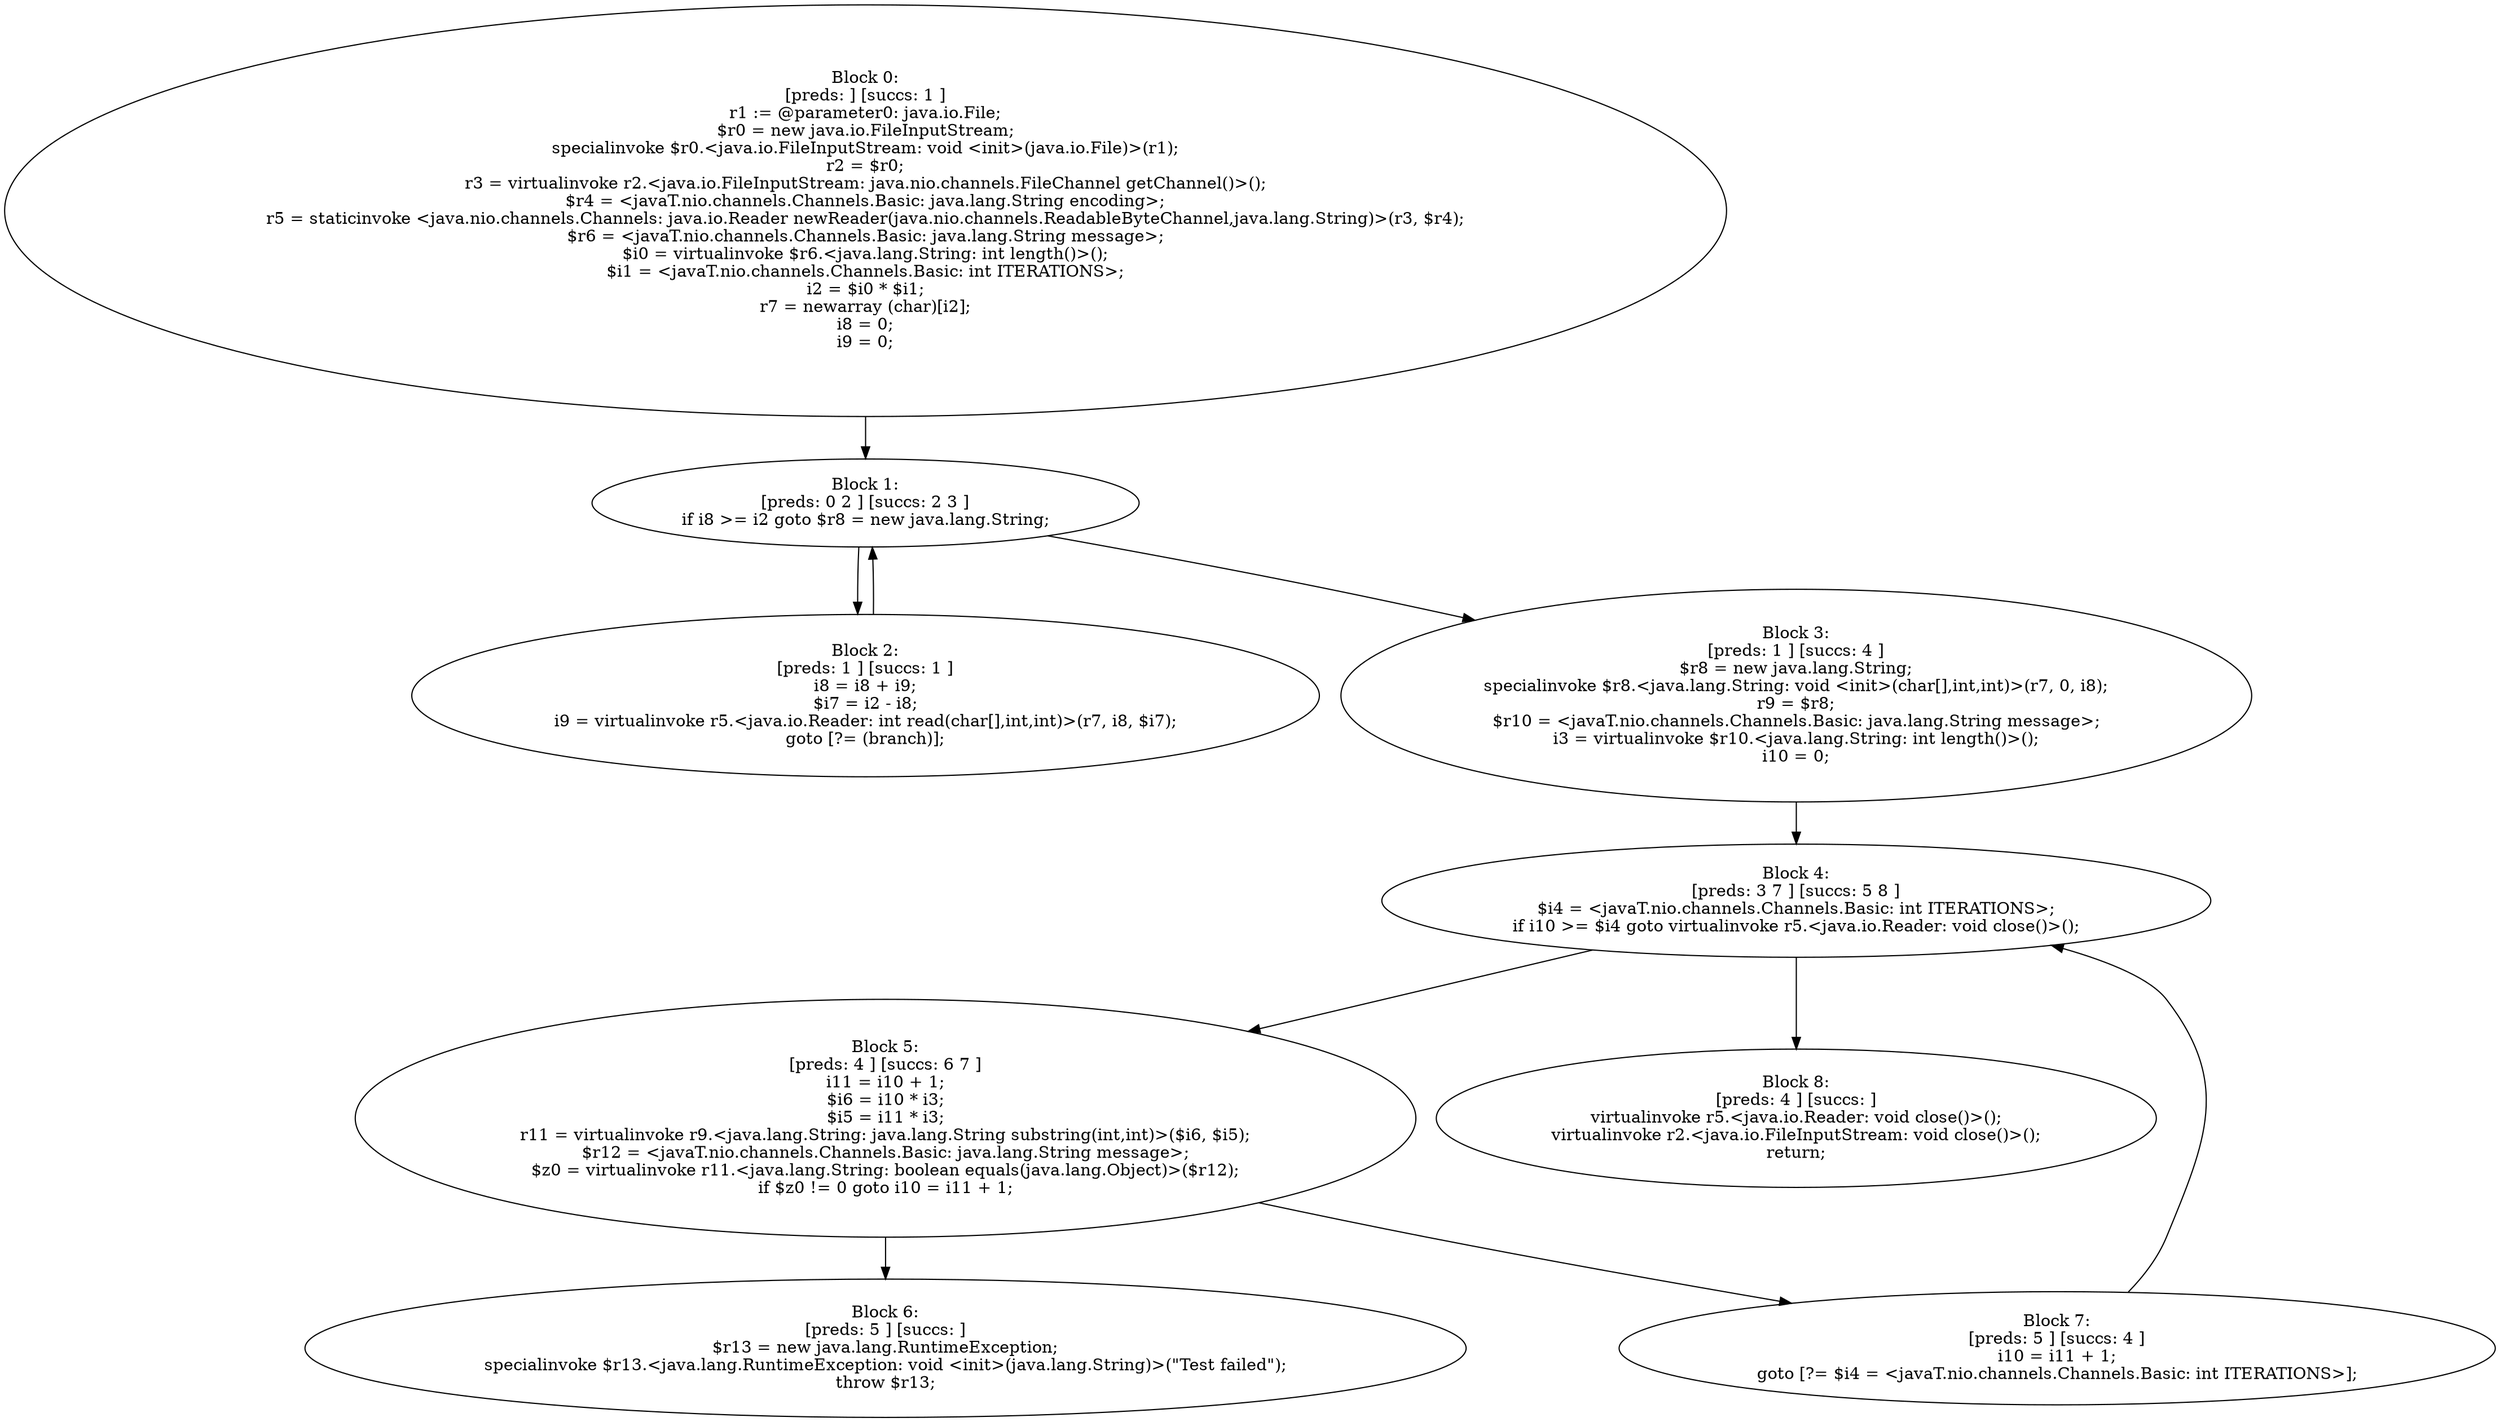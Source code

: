 digraph "unitGraph" {
    "Block 0:
[preds: ] [succs: 1 ]
r1 := @parameter0: java.io.File;
$r0 = new java.io.FileInputStream;
specialinvoke $r0.<java.io.FileInputStream: void <init>(java.io.File)>(r1);
r2 = $r0;
r3 = virtualinvoke r2.<java.io.FileInputStream: java.nio.channels.FileChannel getChannel()>();
$r4 = <javaT.nio.channels.Channels.Basic: java.lang.String encoding>;
r5 = staticinvoke <java.nio.channels.Channels: java.io.Reader newReader(java.nio.channels.ReadableByteChannel,java.lang.String)>(r3, $r4);
$r6 = <javaT.nio.channels.Channels.Basic: java.lang.String message>;
$i0 = virtualinvoke $r6.<java.lang.String: int length()>();
$i1 = <javaT.nio.channels.Channels.Basic: int ITERATIONS>;
i2 = $i0 * $i1;
r7 = newarray (char)[i2];
i8 = 0;
i9 = 0;
"
    "Block 1:
[preds: 0 2 ] [succs: 2 3 ]
if i8 >= i2 goto $r8 = new java.lang.String;
"
    "Block 2:
[preds: 1 ] [succs: 1 ]
i8 = i8 + i9;
$i7 = i2 - i8;
i9 = virtualinvoke r5.<java.io.Reader: int read(char[],int,int)>(r7, i8, $i7);
goto [?= (branch)];
"
    "Block 3:
[preds: 1 ] [succs: 4 ]
$r8 = new java.lang.String;
specialinvoke $r8.<java.lang.String: void <init>(char[],int,int)>(r7, 0, i8);
r9 = $r8;
$r10 = <javaT.nio.channels.Channels.Basic: java.lang.String message>;
i3 = virtualinvoke $r10.<java.lang.String: int length()>();
i10 = 0;
"
    "Block 4:
[preds: 3 7 ] [succs: 5 8 ]
$i4 = <javaT.nio.channels.Channels.Basic: int ITERATIONS>;
if i10 >= $i4 goto virtualinvoke r5.<java.io.Reader: void close()>();
"
    "Block 5:
[preds: 4 ] [succs: 6 7 ]
i11 = i10 + 1;
$i6 = i10 * i3;
$i5 = i11 * i3;
r11 = virtualinvoke r9.<java.lang.String: java.lang.String substring(int,int)>($i6, $i5);
$r12 = <javaT.nio.channels.Channels.Basic: java.lang.String message>;
$z0 = virtualinvoke r11.<java.lang.String: boolean equals(java.lang.Object)>($r12);
if $z0 != 0 goto i10 = i11 + 1;
"
    "Block 6:
[preds: 5 ] [succs: ]
$r13 = new java.lang.RuntimeException;
specialinvoke $r13.<java.lang.RuntimeException: void <init>(java.lang.String)>(\"Test failed\");
throw $r13;
"
    "Block 7:
[preds: 5 ] [succs: 4 ]
i10 = i11 + 1;
goto [?= $i4 = <javaT.nio.channels.Channels.Basic: int ITERATIONS>];
"
    "Block 8:
[preds: 4 ] [succs: ]
virtualinvoke r5.<java.io.Reader: void close()>();
virtualinvoke r2.<java.io.FileInputStream: void close()>();
return;
"
    "Block 0:
[preds: ] [succs: 1 ]
r1 := @parameter0: java.io.File;
$r0 = new java.io.FileInputStream;
specialinvoke $r0.<java.io.FileInputStream: void <init>(java.io.File)>(r1);
r2 = $r0;
r3 = virtualinvoke r2.<java.io.FileInputStream: java.nio.channels.FileChannel getChannel()>();
$r4 = <javaT.nio.channels.Channels.Basic: java.lang.String encoding>;
r5 = staticinvoke <java.nio.channels.Channels: java.io.Reader newReader(java.nio.channels.ReadableByteChannel,java.lang.String)>(r3, $r4);
$r6 = <javaT.nio.channels.Channels.Basic: java.lang.String message>;
$i0 = virtualinvoke $r6.<java.lang.String: int length()>();
$i1 = <javaT.nio.channels.Channels.Basic: int ITERATIONS>;
i2 = $i0 * $i1;
r7 = newarray (char)[i2];
i8 = 0;
i9 = 0;
"->"Block 1:
[preds: 0 2 ] [succs: 2 3 ]
if i8 >= i2 goto $r8 = new java.lang.String;
";
    "Block 1:
[preds: 0 2 ] [succs: 2 3 ]
if i8 >= i2 goto $r8 = new java.lang.String;
"->"Block 2:
[preds: 1 ] [succs: 1 ]
i8 = i8 + i9;
$i7 = i2 - i8;
i9 = virtualinvoke r5.<java.io.Reader: int read(char[],int,int)>(r7, i8, $i7);
goto [?= (branch)];
";
    "Block 1:
[preds: 0 2 ] [succs: 2 3 ]
if i8 >= i2 goto $r8 = new java.lang.String;
"->"Block 3:
[preds: 1 ] [succs: 4 ]
$r8 = new java.lang.String;
specialinvoke $r8.<java.lang.String: void <init>(char[],int,int)>(r7, 0, i8);
r9 = $r8;
$r10 = <javaT.nio.channels.Channels.Basic: java.lang.String message>;
i3 = virtualinvoke $r10.<java.lang.String: int length()>();
i10 = 0;
";
    "Block 2:
[preds: 1 ] [succs: 1 ]
i8 = i8 + i9;
$i7 = i2 - i8;
i9 = virtualinvoke r5.<java.io.Reader: int read(char[],int,int)>(r7, i8, $i7);
goto [?= (branch)];
"->"Block 1:
[preds: 0 2 ] [succs: 2 3 ]
if i8 >= i2 goto $r8 = new java.lang.String;
";
    "Block 3:
[preds: 1 ] [succs: 4 ]
$r8 = new java.lang.String;
specialinvoke $r8.<java.lang.String: void <init>(char[],int,int)>(r7, 0, i8);
r9 = $r8;
$r10 = <javaT.nio.channels.Channels.Basic: java.lang.String message>;
i3 = virtualinvoke $r10.<java.lang.String: int length()>();
i10 = 0;
"->"Block 4:
[preds: 3 7 ] [succs: 5 8 ]
$i4 = <javaT.nio.channels.Channels.Basic: int ITERATIONS>;
if i10 >= $i4 goto virtualinvoke r5.<java.io.Reader: void close()>();
";
    "Block 4:
[preds: 3 7 ] [succs: 5 8 ]
$i4 = <javaT.nio.channels.Channels.Basic: int ITERATIONS>;
if i10 >= $i4 goto virtualinvoke r5.<java.io.Reader: void close()>();
"->"Block 5:
[preds: 4 ] [succs: 6 7 ]
i11 = i10 + 1;
$i6 = i10 * i3;
$i5 = i11 * i3;
r11 = virtualinvoke r9.<java.lang.String: java.lang.String substring(int,int)>($i6, $i5);
$r12 = <javaT.nio.channels.Channels.Basic: java.lang.String message>;
$z0 = virtualinvoke r11.<java.lang.String: boolean equals(java.lang.Object)>($r12);
if $z0 != 0 goto i10 = i11 + 1;
";
    "Block 4:
[preds: 3 7 ] [succs: 5 8 ]
$i4 = <javaT.nio.channels.Channels.Basic: int ITERATIONS>;
if i10 >= $i4 goto virtualinvoke r5.<java.io.Reader: void close()>();
"->"Block 8:
[preds: 4 ] [succs: ]
virtualinvoke r5.<java.io.Reader: void close()>();
virtualinvoke r2.<java.io.FileInputStream: void close()>();
return;
";
    "Block 5:
[preds: 4 ] [succs: 6 7 ]
i11 = i10 + 1;
$i6 = i10 * i3;
$i5 = i11 * i3;
r11 = virtualinvoke r9.<java.lang.String: java.lang.String substring(int,int)>($i6, $i5);
$r12 = <javaT.nio.channels.Channels.Basic: java.lang.String message>;
$z0 = virtualinvoke r11.<java.lang.String: boolean equals(java.lang.Object)>($r12);
if $z0 != 0 goto i10 = i11 + 1;
"->"Block 6:
[preds: 5 ] [succs: ]
$r13 = new java.lang.RuntimeException;
specialinvoke $r13.<java.lang.RuntimeException: void <init>(java.lang.String)>(\"Test failed\");
throw $r13;
";
    "Block 5:
[preds: 4 ] [succs: 6 7 ]
i11 = i10 + 1;
$i6 = i10 * i3;
$i5 = i11 * i3;
r11 = virtualinvoke r9.<java.lang.String: java.lang.String substring(int,int)>($i6, $i5);
$r12 = <javaT.nio.channels.Channels.Basic: java.lang.String message>;
$z0 = virtualinvoke r11.<java.lang.String: boolean equals(java.lang.Object)>($r12);
if $z0 != 0 goto i10 = i11 + 1;
"->"Block 7:
[preds: 5 ] [succs: 4 ]
i10 = i11 + 1;
goto [?= $i4 = <javaT.nio.channels.Channels.Basic: int ITERATIONS>];
";
    "Block 7:
[preds: 5 ] [succs: 4 ]
i10 = i11 + 1;
goto [?= $i4 = <javaT.nio.channels.Channels.Basic: int ITERATIONS>];
"->"Block 4:
[preds: 3 7 ] [succs: 5 8 ]
$i4 = <javaT.nio.channels.Channels.Basic: int ITERATIONS>;
if i10 >= $i4 goto virtualinvoke r5.<java.io.Reader: void close()>();
";
}
